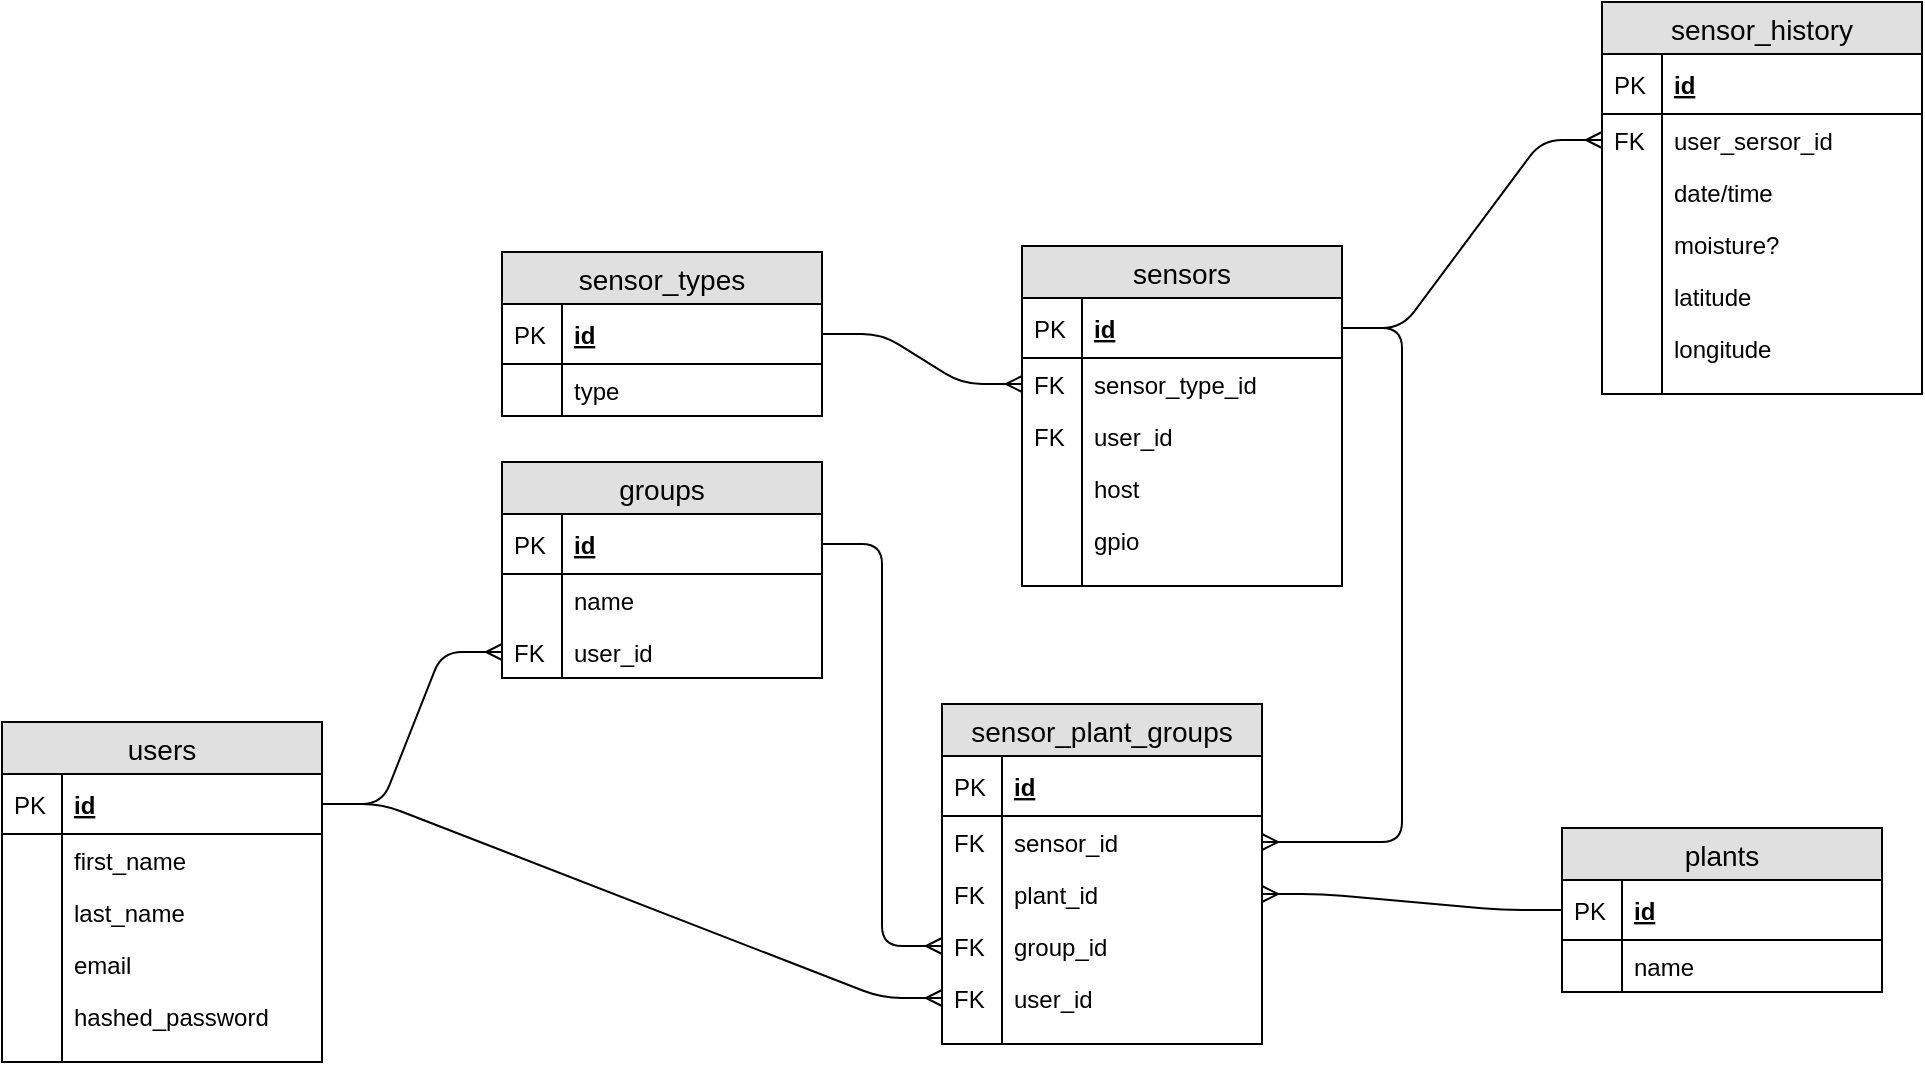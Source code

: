 <mxfile version="12.3.3" type="github" pages="1">
  <diagram id="MhqscBjMdHreHNnrETDg" name="Page-1">
    <mxGraphModel dx="1847" dy="1744" grid="1" gridSize="10" guides="1" tooltips="1" connect="1" arrows="1" fold="1" page="1" pageScale="1" pageWidth="850" pageHeight="1100" math="0" shadow="0">
      <root>
        <mxCell id="0"/>
        <mxCell id="1" parent="0"/>
        <mxCell id="bkFo6INZ_vl38a5Fbl8--2" value="users" style="swimlane;fontStyle=0;childLayout=stackLayout;horizontal=1;startSize=26;fillColor=#e0e0e0;horizontalStack=0;resizeParent=1;resizeParentMax=0;resizeLast=0;collapsible=1;marginBottom=0;swimlaneFillColor=#ffffff;align=center;fontSize=14;" parent="1" vertex="1">
          <mxGeometry x="-300" y="-10" width="160" height="170" as="geometry"/>
        </mxCell>
        <mxCell id="bkFo6INZ_vl38a5Fbl8--3" value="id" style="shape=partialRectangle;top=0;left=0;right=0;bottom=1;align=left;verticalAlign=middle;fillColor=none;spacingLeft=34;spacingRight=4;overflow=hidden;rotatable=0;points=[[0,0.5],[1,0.5]];portConstraint=eastwest;dropTarget=0;fontStyle=5;fontSize=12;" parent="bkFo6INZ_vl38a5Fbl8--2" vertex="1">
          <mxGeometry y="26" width="160" height="30" as="geometry"/>
        </mxCell>
        <mxCell id="bkFo6INZ_vl38a5Fbl8--4" value="PK" style="shape=partialRectangle;top=0;left=0;bottom=0;fillColor=none;align=left;verticalAlign=middle;spacingLeft=4;spacingRight=4;overflow=hidden;rotatable=0;points=[];portConstraint=eastwest;part=1;fontSize=12;" parent="bkFo6INZ_vl38a5Fbl8--3" vertex="1" connectable="0">
          <mxGeometry width="30" height="30" as="geometry"/>
        </mxCell>
        <mxCell id="bkFo6INZ_vl38a5Fbl8--5" value="first_name" style="shape=partialRectangle;top=0;left=0;right=0;bottom=0;align=left;verticalAlign=top;fillColor=none;spacingLeft=34;spacingRight=4;overflow=hidden;rotatable=0;points=[[0,0.5],[1,0.5]];portConstraint=eastwest;dropTarget=0;fontSize=12;" parent="bkFo6INZ_vl38a5Fbl8--2" vertex="1">
          <mxGeometry y="56" width="160" height="26" as="geometry"/>
        </mxCell>
        <mxCell id="bkFo6INZ_vl38a5Fbl8--6" value="" style="shape=partialRectangle;top=0;left=0;bottom=0;fillColor=none;align=left;verticalAlign=top;spacingLeft=4;spacingRight=4;overflow=hidden;rotatable=0;points=[];portConstraint=eastwest;part=1;fontSize=12;" parent="bkFo6INZ_vl38a5Fbl8--5" vertex="1" connectable="0">
          <mxGeometry width="30" height="26" as="geometry"/>
        </mxCell>
        <mxCell id="bkFo6INZ_vl38a5Fbl8--7" value="last_name" style="shape=partialRectangle;top=0;left=0;right=0;bottom=0;align=left;verticalAlign=top;fillColor=none;spacingLeft=34;spacingRight=4;overflow=hidden;rotatable=0;points=[[0,0.5],[1,0.5]];portConstraint=eastwest;dropTarget=0;fontSize=12;" parent="bkFo6INZ_vl38a5Fbl8--2" vertex="1">
          <mxGeometry y="82" width="160" height="26" as="geometry"/>
        </mxCell>
        <mxCell id="bkFo6INZ_vl38a5Fbl8--8" value="" style="shape=partialRectangle;top=0;left=0;bottom=0;fillColor=none;align=left;verticalAlign=top;spacingLeft=4;spacingRight=4;overflow=hidden;rotatable=0;points=[];portConstraint=eastwest;part=1;fontSize=12;" parent="bkFo6INZ_vl38a5Fbl8--7" vertex="1" connectable="0">
          <mxGeometry width="30" height="26" as="geometry"/>
        </mxCell>
        <mxCell id="bkFo6INZ_vl38a5Fbl8--13" value="email" style="shape=partialRectangle;top=0;left=0;right=0;bottom=0;align=left;verticalAlign=top;fillColor=none;spacingLeft=34;spacingRight=4;overflow=hidden;rotatable=0;points=[[0,0.5],[1,0.5]];portConstraint=eastwest;dropTarget=0;fontSize=12;" parent="bkFo6INZ_vl38a5Fbl8--2" vertex="1">
          <mxGeometry y="108" width="160" height="26" as="geometry"/>
        </mxCell>
        <mxCell id="bkFo6INZ_vl38a5Fbl8--14" value="" style="shape=partialRectangle;top=0;left=0;bottom=0;fillColor=none;align=left;verticalAlign=top;spacingLeft=4;spacingRight=4;overflow=hidden;rotatable=0;points=[];portConstraint=eastwest;part=1;fontSize=12;" parent="bkFo6INZ_vl38a5Fbl8--13" vertex="1" connectable="0">
          <mxGeometry width="30" height="26" as="geometry"/>
        </mxCell>
        <mxCell id="bkFo6INZ_vl38a5Fbl8--9" value="hashed_password" style="shape=partialRectangle;top=0;left=0;right=0;bottom=0;align=left;verticalAlign=top;fillColor=none;spacingLeft=34;spacingRight=4;overflow=hidden;rotatable=0;points=[[0,0.5],[1,0.5]];portConstraint=eastwest;dropTarget=0;fontSize=12;" parent="bkFo6INZ_vl38a5Fbl8--2" vertex="1">
          <mxGeometry y="134" width="160" height="26" as="geometry"/>
        </mxCell>
        <mxCell id="bkFo6INZ_vl38a5Fbl8--10" value="" style="shape=partialRectangle;top=0;left=0;bottom=0;fillColor=none;align=left;verticalAlign=top;spacingLeft=4;spacingRight=4;overflow=hidden;rotatable=0;points=[];portConstraint=eastwest;part=1;fontSize=12;" parent="bkFo6INZ_vl38a5Fbl8--9" vertex="1" connectable="0">
          <mxGeometry width="30" height="26" as="geometry"/>
        </mxCell>
        <mxCell id="bkFo6INZ_vl38a5Fbl8--11" value="" style="shape=partialRectangle;top=0;left=0;right=0;bottom=0;align=left;verticalAlign=top;fillColor=none;spacingLeft=34;spacingRight=4;overflow=hidden;rotatable=0;points=[[0,0.5],[1,0.5]];portConstraint=eastwest;dropTarget=0;fontSize=12;" parent="bkFo6INZ_vl38a5Fbl8--2" vertex="1">
          <mxGeometry y="160" width="160" height="10" as="geometry"/>
        </mxCell>
        <mxCell id="bkFo6INZ_vl38a5Fbl8--12" value="" style="shape=partialRectangle;top=0;left=0;bottom=0;fillColor=none;align=left;verticalAlign=top;spacingLeft=4;spacingRight=4;overflow=hidden;rotatable=0;points=[];portConstraint=eastwest;part=1;fontSize=12;" parent="bkFo6INZ_vl38a5Fbl8--11" vertex="1" connectable="0">
          <mxGeometry width="30" height="10" as="geometry"/>
        </mxCell>
        <mxCell id="bkFo6INZ_vl38a5Fbl8--15" value="plants" style="swimlane;fontStyle=0;childLayout=stackLayout;horizontal=1;startSize=26;fillColor=#e0e0e0;horizontalStack=0;resizeParent=1;resizeParentMax=0;resizeLast=0;collapsible=1;marginBottom=0;swimlaneFillColor=#ffffff;align=center;fontSize=14;" parent="1" vertex="1">
          <mxGeometry x="480" y="43" width="160" height="82" as="geometry"/>
        </mxCell>
        <mxCell id="bkFo6INZ_vl38a5Fbl8--16" value="id" style="shape=partialRectangle;top=0;left=0;right=0;bottom=1;align=left;verticalAlign=middle;fillColor=none;spacingLeft=34;spacingRight=4;overflow=hidden;rotatable=0;points=[[0,0.5],[1,0.5]];portConstraint=eastwest;dropTarget=0;fontStyle=5;fontSize=12;" parent="bkFo6INZ_vl38a5Fbl8--15" vertex="1">
          <mxGeometry y="26" width="160" height="30" as="geometry"/>
        </mxCell>
        <mxCell id="bkFo6INZ_vl38a5Fbl8--17" value="PK" style="shape=partialRectangle;top=0;left=0;bottom=0;fillColor=none;align=left;verticalAlign=middle;spacingLeft=4;spacingRight=4;overflow=hidden;rotatable=0;points=[];portConstraint=eastwest;part=1;fontSize=12;" parent="bkFo6INZ_vl38a5Fbl8--16" vertex="1" connectable="0">
          <mxGeometry width="30" height="30" as="geometry"/>
        </mxCell>
        <mxCell id="bkFo6INZ_vl38a5Fbl8--113" value="name" style="shape=partialRectangle;top=0;left=0;right=0;bottom=0;align=left;verticalAlign=top;fillColor=none;spacingLeft=34;spacingRight=4;overflow=hidden;rotatable=0;points=[[0,0.5],[1,0.5]];portConstraint=eastwest;dropTarget=0;fontSize=12;" parent="bkFo6INZ_vl38a5Fbl8--15" vertex="1">
          <mxGeometry y="56" width="160" height="26" as="geometry"/>
        </mxCell>
        <mxCell id="bkFo6INZ_vl38a5Fbl8--114" value="" style="shape=partialRectangle;top=0;left=0;bottom=0;fillColor=none;align=left;verticalAlign=top;spacingLeft=4;spacingRight=4;overflow=hidden;rotatable=0;points=[];portConstraint=eastwest;part=1;fontSize=12;" parent="bkFo6INZ_vl38a5Fbl8--113" vertex="1" connectable="0">
          <mxGeometry width="30" height="26" as="geometry"/>
        </mxCell>
        <mxCell id="bkFo6INZ_vl38a5Fbl8--27" value="" style="edgeStyle=entityRelationEdgeStyle;fontSize=12;html=1;endArrow=ERmany;exitX=1;exitY=0.5;exitDx=0;exitDy=0;" parent="1" source="bkFo6INZ_vl38a5Fbl8--3" target="O46X3Vk8pybgdmjA7Gx_-9" edge="1">
          <mxGeometry width="100" height="100" relative="1" as="geometry">
            <mxPoint x="210" y="120" as="sourcePoint"/>
            <mxPoint x="110" y="350" as="targetPoint"/>
          </mxGeometry>
        </mxCell>
        <mxCell id="bkFo6INZ_vl38a5Fbl8--53" value="sensor_types" style="swimlane;fontStyle=0;childLayout=stackLayout;horizontal=1;startSize=26;fillColor=#e0e0e0;horizontalStack=0;resizeParent=1;resizeParentMax=0;resizeLast=0;collapsible=1;marginBottom=0;swimlaneFillColor=#ffffff;align=center;fontSize=14;" parent="1" vertex="1">
          <mxGeometry x="-50" y="-245" width="160" height="82" as="geometry"/>
        </mxCell>
        <mxCell id="bkFo6INZ_vl38a5Fbl8--54" value="id" style="shape=partialRectangle;top=0;left=0;right=0;bottom=1;align=left;verticalAlign=middle;fillColor=none;spacingLeft=34;spacingRight=4;overflow=hidden;rotatable=0;points=[[0,0.5],[1,0.5]];portConstraint=eastwest;dropTarget=0;fontStyle=5;fontSize=12;" parent="bkFo6INZ_vl38a5Fbl8--53" vertex="1">
          <mxGeometry y="26" width="160" height="30" as="geometry"/>
        </mxCell>
        <mxCell id="bkFo6INZ_vl38a5Fbl8--55" value="PK" style="shape=partialRectangle;top=0;left=0;bottom=0;fillColor=none;align=left;verticalAlign=middle;spacingLeft=4;spacingRight=4;overflow=hidden;rotatable=0;points=[];portConstraint=eastwest;part=1;fontSize=12;" parent="bkFo6INZ_vl38a5Fbl8--54" vertex="1" connectable="0">
          <mxGeometry width="30" height="30" as="geometry"/>
        </mxCell>
        <mxCell id="bkFo6INZ_vl38a5Fbl8--56" value="type" style="shape=partialRectangle;top=0;left=0;right=0;bottom=0;align=left;verticalAlign=top;fillColor=none;spacingLeft=34;spacingRight=4;overflow=hidden;rotatable=0;points=[[0,0.5],[1,0.5]];portConstraint=eastwest;dropTarget=0;fontSize=12;" parent="bkFo6INZ_vl38a5Fbl8--53" vertex="1">
          <mxGeometry y="56" width="160" height="26" as="geometry"/>
        </mxCell>
        <mxCell id="bkFo6INZ_vl38a5Fbl8--57" value="" style="shape=partialRectangle;top=0;left=0;bottom=0;fillColor=none;align=left;verticalAlign=top;spacingLeft=4;spacingRight=4;overflow=hidden;rotatable=0;points=[];portConstraint=eastwest;part=1;fontSize=12;" parent="bkFo6INZ_vl38a5Fbl8--56" vertex="1" connectable="0">
          <mxGeometry width="30" height="26" as="geometry"/>
        </mxCell>
        <mxCell id="bkFo6INZ_vl38a5Fbl8--75" value="" style="edgeStyle=entityRelationEdgeStyle;fontSize=12;html=1;endArrow=ERmany;entryX=0;entryY=0.5;entryDx=0;entryDy=0;" parent="1" source="bkFo6INZ_vl38a5Fbl8--54" target="bkFo6INZ_vl38a5Fbl8--90" edge="1">
          <mxGeometry width="100" height="100" relative="1" as="geometry">
            <mxPoint x="90" y="20" as="sourcePoint"/>
            <mxPoint x="450" y="150" as="targetPoint"/>
          </mxGeometry>
        </mxCell>
        <mxCell id="bkFo6INZ_vl38a5Fbl8--87" value="sensors" style="swimlane;fontStyle=0;childLayout=stackLayout;horizontal=1;startSize=26;fillColor=#e0e0e0;horizontalStack=0;resizeParent=1;resizeParentMax=0;resizeLast=0;collapsible=1;marginBottom=0;swimlaneFillColor=#ffffff;align=center;fontSize=14;" parent="1" vertex="1">
          <mxGeometry x="210" y="-248" width="160" height="170" as="geometry"/>
        </mxCell>
        <mxCell id="bkFo6INZ_vl38a5Fbl8--88" value="id" style="shape=partialRectangle;top=0;left=0;right=0;bottom=1;align=left;verticalAlign=middle;fillColor=none;spacingLeft=34;spacingRight=4;overflow=hidden;rotatable=0;points=[[0,0.5],[1,0.5]];portConstraint=eastwest;dropTarget=0;fontStyle=5;fontSize=12;" parent="bkFo6INZ_vl38a5Fbl8--87" vertex="1">
          <mxGeometry y="26" width="160" height="30" as="geometry"/>
        </mxCell>
        <mxCell id="bkFo6INZ_vl38a5Fbl8--89" value="PK" style="shape=partialRectangle;top=0;left=0;bottom=0;fillColor=none;align=left;verticalAlign=middle;spacingLeft=4;spacingRight=4;overflow=hidden;rotatable=0;points=[];portConstraint=eastwest;part=1;fontSize=12;" parent="bkFo6INZ_vl38a5Fbl8--88" vertex="1" connectable="0">
          <mxGeometry width="30" height="30" as="geometry"/>
        </mxCell>
        <mxCell id="bkFo6INZ_vl38a5Fbl8--90" value="sensor_type_id" style="shape=partialRectangle;top=0;left=0;right=0;bottom=0;align=left;verticalAlign=top;fillColor=none;spacingLeft=34;spacingRight=4;overflow=hidden;rotatable=0;points=[[0,0.5],[1,0.5]];portConstraint=eastwest;dropTarget=0;fontSize=12;" parent="bkFo6INZ_vl38a5Fbl8--87" vertex="1">
          <mxGeometry y="56" width="160" height="26" as="geometry"/>
        </mxCell>
        <mxCell id="bkFo6INZ_vl38a5Fbl8--91" value="FK" style="shape=partialRectangle;top=0;left=0;bottom=0;fillColor=none;align=left;verticalAlign=top;spacingLeft=4;spacingRight=4;overflow=hidden;rotatable=0;points=[];portConstraint=eastwest;part=1;fontSize=12;" parent="bkFo6INZ_vl38a5Fbl8--90" vertex="1" connectable="0">
          <mxGeometry width="30" height="26" as="geometry"/>
        </mxCell>
        <mxCell id="bkFo6INZ_vl38a5Fbl8--92" value="user_id" style="shape=partialRectangle;top=0;left=0;right=0;bottom=0;align=left;verticalAlign=top;fillColor=none;spacingLeft=34;spacingRight=4;overflow=hidden;rotatable=0;points=[[0,0.5],[1,0.5]];portConstraint=eastwest;dropTarget=0;fontSize=12;" parent="bkFo6INZ_vl38a5Fbl8--87" vertex="1">
          <mxGeometry y="82" width="160" height="26" as="geometry"/>
        </mxCell>
        <mxCell id="bkFo6INZ_vl38a5Fbl8--93" value="FK" style="shape=partialRectangle;top=0;left=0;bottom=0;fillColor=none;align=left;verticalAlign=top;spacingLeft=4;spacingRight=4;overflow=hidden;rotatable=0;points=[];portConstraint=eastwest;part=1;fontSize=12;" parent="bkFo6INZ_vl38a5Fbl8--92" vertex="1" connectable="0">
          <mxGeometry width="30" height="26" as="geometry"/>
        </mxCell>
        <mxCell id="Fd1Yyd91e2m5ZtXEvojF-16" value="host" style="shape=partialRectangle;top=0;left=0;right=0;bottom=0;align=left;verticalAlign=top;fillColor=none;spacingLeft=34;spacingRight=4;overflow=hidden;rotatable=0;points=[[0,0.5],[1,0.5]];portConstraint=eastwest;dropTarget=0;fontSize=12;" parent="bkFo6INZ_vl38a5Fbl8--87" vertex="1">
          <mxGeometry y="108" width="160" height="26" as="geometry"/>
        </mxCell>
        <mxCell id="Fd1Yyd91e2m5ZtXEvojF-17" value="" style="shape=partialRectangle;top=0;left=0;bottom=0;fillColor=none;align=left;verticalAlign=top;spacingLeft=4;spacingRight=4;overflow=hidden;rotatable=0;points=[];portConstraint=eastwest;part=1;fontSize=12;" parent="Fd1Yyd91e2m5ZtXEvojF-16" vertex="1" connectable="0">
          <mxGeometry width="30" height="26" as="geometry"/>
        </mxCell>
        <mxCell id="Fd1Yyd91e2m5ZtXEvojF-18" value="gpio" style="shape=partialRectangle;top=0;left=0;right=0;bottom=0;align=left;verticalAlign=top;fillColor=none;spacingLeft=34;spacingRight=4;overflow=hidden;rotatable=0;points=[[0,0.5],[1,0.5]];portConstraint=eastwest;dropTarget=0;fontSize=12;" parent="bkFo6INZ_vl38a5Fbl8--87" vertex="1">
          <mxGeometry y="134" width="160" height="26" as="geometry"/>
        </mxCell>
        <mxCell id="Fd1Yyd91e2m5ZtXEvojF-19" value="" style="shape=partialRectangle;top=0;left=0;bottom=0;fillColor=none;align=left;verticalAlign=top;spacingLeft=4;spacingRight=4;overflow=hidden;rotatable=0;points=[];portConstraint=eastwest;part=1;fontSize=12;" parent="Fd1Yyd91e2m5ZtXEvojF-18" vertex="1" connectable="0">
          <mxGeometry width="30" height="26" as="geometry"/>
        </mxCell>
        <mxCell id="bkFo6INZ_vl38a5Fbl8--96" value="" style="shape=partialRectangle;top=0;left=0;right=0;bottom=0;align=left;verticalAlign=top;fillColor=none;spacingLeft=34;spacingRight=4;overflow=hidden;rotatable=0;points=[[0,0.5],[1,0.5]];portConstraint=eastwest;dropTarget=0;fontSize=12;" parent="bkFo6INZ_vl38a5Fbl8--87" vertex="1">
          <mxGeometry y="160" width="160" height="10" as="geometry"/>
        </mxCell>
        <mxCell id="bkFo6INZ_vl38a5Fbl8--97" value="" style="shape=partialRectangle;top=0;left=0;bottom=0;fillColor=none;align=left;verticalAlign=top;spacingLeft=4;spacingRight=4;overflow=hidden;rotatable=0;points=[];portConstraint=eastwest;part=1;fontSize=12;" parent="bkFo6INZ_vl38a5Fbl8--96" vertex="1" connectable="0">
          <mxGeometry width="30" height="10" as="geometry"/>
        </mxCell>
        <mxCell id="bkFo6INZ_vl38a5Fbl8--99" value="sensor_plant_groups" style="swimlane;fontStyle=0;childLayout=stackLayout;horizontal=1;startSize=26;fillColor=#e0e0e0;horizontalStack=0;resizeParent=1;resizeParentMax=0;resizeLast=0;collapsible=1;marginBottom=0;swimlaneFillColor=#ffffff;align=center;fontSize=14;" parent="1" vertex="1">
          <mxGeometry x="170" y="-19" width="160" height="170" as="geometry"/>
        </mxCell>
        <mxCell id="bkFo6INZ_vl38a5Fbl8--100" value="id" style="shape=partialRectangle;top=0;left=0;right=0;bottom=1;align=left;verticalAlign=middle;fillColor=none;spacingLeft=34;spacingRight=4;overflow=hidden;rotatable=0;points=[[0,0.5],[1,0.5]];portConstraint=eastwest;dropTarget=0;fontStyle=5;fontSize=12;" parent="bkFo6INZ_vl38a5Fbl8--99" vertex="1">
          <mxGeometry y="26" width="160" height="30" as="geometry"/>
        </mxCell>
        <mxCell id="bkFo6INZ_vl38a5Fbl8--101" value="PK" style="shape=partialRectangle;top=0;left=0;bottom=0;fillColor=none;align=left;verticalAlign=middle;spacingLeft=4;spacingRight=4;overflow=hidden;rotatable=0;points=[];portConstraint=eastwest;part=1;fontSize=12;" parent="bkFo6INZ_vl38a5Fbl8--100" vertex="1" connectable="0">
          <mxGeometry width="30" height="30" as="geometry"/>
        </mxCell>
        <mxCell id="bkFo6INZ_vl38a5Fbl8--102" value="sensor_id" style="shape=partialRectangle;top=0;left=0;right=0;bottom=0;align=left;verticalAlign=top;fillColor=none;spacingLeft=34;spacingRight=4;overflow=hidden;rotatable=0;points=[[0,0.5],[1,0.5]];portConstraint=eastwest;dropTarget=0;fontSize=12;" parent="bkFo6INZ_vl38a5Fbl8--99" vertex="1">
          <mxGeometry y="56" width="160" height="26" as="geometry"/>
        </mxCell>
        <mxCell id="bkFo6INZ_vl38a5Fbl8--103" value="FK" style="shape=partialRectangle;top=0;left=0;bottom=0;fillColor=none;align=left;verticalAlign=top;spacingLeft=4;spacingRight=4;overflow=hidden;rotatable=0;points=[];portConstraint=eastwest;part=1;fontSize=12;" parent="bkFo6INZ_vl38a5Fbl8--102" vertex="1" connectable="0">
          <mxGeometry width="30" height="26" as="geometry"/>
        </mxCell>
        <mxCell id="bkFo6INZ_vl38a5Fbl8--104" value="plant_id" style="shape=partialRectangle;top=0;left=0;right=0;bottom=0;align=left;verticalAlign=top;fillColor=none;spacingLeft=34;spacingRight=4;overflow=hidden;rotatable=0;points=[[0,0.5],[1,0.5]];portConstraint=eastwest;dropTarget=0;fontSize=12;" parent="bkFo6INZ_vl38a5Fbl8--99" vertex="1">
          <mxGeometry y="82" width="160" height="26" as="geometry"/>
        </mxCell>
        <mxCell id="bkFo6INZ_vl38a5Fbl8--105" value="FK" style="shape=partialRectangle;top=0;left=0;bottom=0;fillColor=none;align=left;verticalAlign=top;spacingLeft=4;spacingRight=4;overflow=hidden;rotatable=0;points=[];portConstraint=eastwest;part=1;fontSize=12;" parent="bkFo6INZ_vl38a5Fbl8--104" vertex="1" connectable="0">
          <mxGeometry width="30" height="26" as="geometry"/>
        </mxCell>
        <mxCell id="Fd1Yyd91e2m5ZtXEvojF-12" value="group_id" style="shape=partialRectangle;top=0;left=0;right=0;bottom=0;align=left;verticalAlign=top;fillColor=none;spacingLeft=34;spacingRight=4;overflow=hidden;rotatable=0;points=[[0,0.5],[1,0.5]];portConstraint=eastwest;dropTarget=0;fontSize=12;" parent="bkFo6INZ_vl38a5Fbl8--99" vertex="1">
          <mxGeometry y="108" width="160" height="26" as="geometry"/>
        </mxCell>
        <mxCell id="Fd1Yyd91e2m5ZtXEvojF-13" value="FK" style="shape=partialRectangle;top=0;left=0;bottom=0;fillColor=none;align=left;verticalAlign=top;spacingLeft=4;spacingRight=4;overflow=hidden;rotatable=0;points=[];portConstraint=eastwest;part=1;fontSize=12;" parent="Fd1Yyd91e2m5ZtXEvojF-12" vertex="1" connectable="0">
          <mxGeometry width="30" height="26" as="geometry"/>
        </mxCell>
        <mxCell id="O46X3Vk8pybgdmjA7Gx_-7" value="user_id" style="shape=partialRectangle;top=0;left=0;right=0;bottom=0;align=left;verticalAlign=top;fillColor=none;spacingLeft=34;spacingRight=4;overflow=hidden;rotatable=0;points=[[0,0.5],[1,0.5]];portConstraint=eastwest;dropTarget=0;fontSize=12;" parent="bkFo6INZ_vl38a5Fbl8--99" vertex="1">
          <mxGeometry y="134" width="160" height="26" as="geometry"/>
        </mxCell>
        <mxCell id="O46X3Vk8pybgdmjA7Gx_-8" value="FK" style="shape=partialRectangle;top=0;left=0;bottom=0;fillColor=none;align=left;verticalAlign=top;spacingLeft=4;spacingRight=4;overflow=hidden;rotatable=0;points=[];portConstraint=eastwest;part=1;fontSize=12;" parent="O46X3Vk8pybgdmjA7Gx_-7" vertex="1" connectable="0">
          <mxGeometry width="30" height="26" as="geometry"/>
        </mxCell>
        <mxCell id="bkFo6INZ_vl38a5Fbl8--108" value="" style="shape=partialRectangle;top=0;left=0;right=0;bottom=0;align=left;verticalAlign=top;fillColor=none;spacingLeft=34;spacingRight=4;overflow=hidden;rotatable=0;points=[[0,0.5],[1,0.5]];portConstraint=eastwest;dropTarget=0;fontSize=12;" parent="bkFo6INZ_vl38a5Fbl8--99" vertex="1">
          <mxGeometry y="160" width="160" height="10" as="geometry"/>
        </mxCell>
        <mxCell id="bkFo6INZ_vl38a5Fbl8--109" value="" style="shape=partialRectangle;top=0;left=0;bottom=0;fillColor=none;align=left;verticalAlign=top;spacingLeft=4;spacingRight=4;overflow=hidden;rotatable=0;points=[];portConstraint=eastwest;part=1;fontSize=12;" parent="bkFo6INZ_vl38a5Fbl8--108" vertex="1" connectable="0">
          <mxGeometry width="30" height="10" as="geometry"/>
        </mxCell>
        <mxCell id="bkFo6INZ_vl38a5Fbl8--111" value="" style="edgeStyle=entityRelationEdgeStyle;fontSize=12;html=1;endArrow=ERmany;" parent="1" source="bkFo6INZ_vl38a5Fbl8--88" target="bkFo6INZ_vl38a5Fbl8--102" edge="1">
          <mxGeometry width="100" height="100" relative="1" as="geometry">
            <mxPoint x="540" y="360" as="sourcePoint"/>
            <mxPoint x="640" y="260" as="targetPoint"/>
          </mxGeometry>
        </mxCell>
        <mxCell id="bkFo6INZ_vl38a5Fbl8--112" value="" style="edgeStyle=entityRelationEdgeStyle;fontSize=12;html=1;endArrow=ERmany;" parent="1" source="bkFo6INZ_vl38a5Fbl8--16" target="bkFo6INZ_vl38a5Fbl8--104" edge="1">
          <mxGeometry width="100" height="100" relative="1" as="geometry">
            <mxPoint x="520" y="220" as="sourcePoint"/>
            <mxPoint x="570" y="230" as="targetPoint"/>
          </mxGeometry>
        </mxCell>
        <mxCell id="Fd1Yyd91e2m5ZtXEvojF-1" value="groups" style="swimlane;fontStyle=0;childLayout=stackLayout;horizontal=1;startSize=26;fillColor=#e0e0e0;horizontalStack=0;resizeParent=1;resizeParentMax=0;resizeLast=0;collapsible=1;marginBottom=0;swimlaneFillColor=#ffffff;align=center;fontSize=14;" parent="1" vertex="1">
          <mxGeometry x="-50" y="-140" width="160" height="108" as="geometry"/>
        </mxCell>
        <mxCell id="Fd1Yyd91e2m5ZtXEvojF-2" value="id" style="shape=partialRectangle;top=0;left=0;right=0;bottom=1;align=left;verticalAlign=middle;fillColor=none;spacingLeft=34;spacingRight=4;overflow=hidden;rotatable=0;points=[[0,0.5],[1,0.5]];portConstraint=eastwest;dropTarget=0;fontStyle=5;fontSize=12;" parent="Fd1Yyd91e2m5ZtXEvojF-1" vertex="1">
          <mxGeometry y="26" width="160" height="30" as="geometry"/>
        </mxCell>
        <mxCell id="Fd1Yyd91e2m5ZtXEvojF-3" value="PK" style="shape=partialRectangle;top=0;left=0;bottom=0;fillColor=none;align=left;verticalAlign=middle;spacingLeft=4;spacingRight=4;overflow=hidden;rotatable=0;points=[];portConstraint=eastwest;part=1;fontSize=12;" parent="Fd1Yyd91e2m5ZtXEvojF-2" vertex="1" connectable="0">
          <mxGeometry width="30" height="30" as="geometry"/>
        </mxCell>
        <mxCell id="Fd1Yyd91e2m5ZtXEvojF-4" value="name" style="shape=partialRectangle;top=0;left=0;right=0;bottom=0;align=left;verticalAlign=top;fillColor=none;spacingLeft=34;spacingRight=4;overflow=hidden;rotatable=0;points=[[0,0.5],[1,0.5]];portConstraint=eastwest;dropTarget=0;fontSize=12;" parent="Fd1Yyd91e2m5ZtXEvojF-1" vertex="1">
          <mxGeometry y="56" width="160" height="26" as="geometry"/>
        </mxCell>
        <mxCell id="Fd1Yyd91e2m5ZtXEvojF-5" value="" style="shape=partialRectangle;top=0;left=0;bottom=0;fillColor=none;align=left;verticalAlign=top;spacingLeft=4;spacingRight=4;overflow=hidden;rotatable=0;points=[];portConstraint=eastwest;part=1;fontSize=12;" parent="Fd1Yyd91e2m5ZtXEvojF-4" vertex="1" connectable="0">
          <mxGeometry width="30" height="26" as="geometry"/>
        </mxCell>
        <mxCell id="O46X3Vk8pybgdmjA7Gx_-9" value="user_id" style="shape=partialRectangle;top=0;left=0;right=0;bottom=0;align=left;verticalAlign=top;fillColor=none;spacingLeft=34;spacingRight=4;overflow=hidden;rotatable=0;points=[[0,0.5],[1,0.5]];portConstraint=eastwest;dropTarget=0;fontSize=12;" parent="Fd1Yyd91e2m5ZtXEvojF-1" vertex="1">
          <mxGeometry y="82" width="160" height="26" as="geometry"/>
        </mxCell>
        <mxCell id="O46X3Vk8pybgdmjA7Gx_-10" value="FK" style="shape=partialRectangle;top=0;left=0;bottom=0;fillColor=none;align=left;verticalAlign=top;spacingLeft=4;spacingRight=4;overflow=hidden;rotatable=0;points=[];portConstraint=eastwest;part=1;fontSize=12;" parent="O46X3Vk8pybgdmjA7Gx_-9" vertex="1" connectable="0">
          <mxGeometry width="30" height="26" as="geometry"/>
        </mxCell>
        <mxCell id="Fd1Yyd91e2m5ZtXEvojF-14" value="" style="edgeStyle=entityRelationEdgeStyle;fontSize=12;html=1;endArrow=ERmany;" parent="1" source="Fd1Yyd91e2m5ZtXEvojF-2" target="Fd1Yyd91e2m5ZtXEvojF-12" edge="1">
          <mxGeometry width="100" height="100" relative="1" as="geometry">
            <mxPoint x="450" y="530" as="sourcePoint"/>
            <mxPoint x="550" y="430" as="targetPoint"/>
          </mxGeometry>
        </mxCell>
        <mxCell id="b3akrY6QmiMbRy60X3Mc-24" value="sensor_history" style="swimlane;fontStyle=0;childLayout=stackLayout;horizontal=1;startSize=26;fillColor=#e0e0e0;horizontalStack=0;resizeParent=1;resizeParentMax=0;resizeLast=0;collapsible=1;marginBottom=0;swimlaneFillColor=#ffffff;align=center;fontSize=14;" parent="1" vertex="1">
          <mxGeometry x="500" y="-370" width="160" height="196" as="geometry"/>
        </mxCell>
        <mxCell id="b3akrY6QmiMbRy60X3Mc-25" value="id" style="shape=partialRectangle;top=0;left=0;right=0;bottom=1;align=left;verticalAlign=middle;fillColor=none;spacingLeft=34;spacingRight=4;overflow=hidden;rotatable=0;points=[[0,0.5],[1,0.5]];portConstraint=eastwest;dropTarget=0;fontStyle=5;fontSize=12;" parent="b3akrY6QmiMbRy60X3Mc-24" vertex="1">
          <mxGeometry y="26" width="160" height="30" as="geometry"/>
        </mxCell>
        <mxCell id="b3akrY6QmiMbRy60X3Mc-26" value="PK" style="shape=partialRectangle;top=0;left=0;bottom=0;fillColor=none;align=left;verticalAlign=middle;spacingLeft=4;spacingRight=4;overflow=hidden;rotatable=0;points=[];portConstraint=eastwest;part=1;fontSize=12;" parent="b3akrY6QmiMbRy60X3Mc-25" vertex="1" connectable="0">
          <mxGeometry width="30" height="30" as="geometry"/>
        </mxCell>
        <mxCell id="b3akrY6QmiMbRy60X3Mc-39" value="user_sersor_id" style="shape=partialRectangle;top=0;left=0;right=0;bottom=0;align=left;verticalAlign=top;fillColor=none;spacingLeft=34;spacingRight=4;overflow=hidden;rotatable=0;points=[[0,0.5],[1,0.5]];portConstraint=eastwest;dropTarget=0;fontSize=12;" parent="b3akrY6QmiMbRy60X3Mc-24" vertex="1">
          <mxGeometry y="56" width="160" height="26" as="geometry"/>
        </mxCell>
        <mxCell id="b3akrY6QmiMbRy60X3Mc-40" value="FK" style="shape=partialRectangle;top=0;left=0;bottom=0;fillColor=none;align=left;verticalAlign=top;spacingLeft=4;spacingRight=4;overflow=hidden;rotatable=0;points=[];portConstraint=eastwest;part=1;fontSize=12;" parent="b3akrY6QmiMbRy60X3Mc-39" vertex="1" connectable="0">
          <mxGeometry width="30" height="26" as="geometry"/>
        </mxCell>
        <mxCell id="b3akrY6QmiMbRy60X3Mc-27" value="date/time" style="shape=partialRectangle;top=0;left=0;right=0;bottom=0;align=left;verticalAlign=top;fillColor=none;spacingLeft=34;spacingRight=4;overflow=hidden;rotatable=0;points=[[0,0.5],[1,0.5]];portConstraint=eastwest;dropTarget=0;fontSize=12;" parent="b3akrY6QmiMbRy60X3Mc-24" vertex="1">
          <mxGeometry y="82" width="160" height="26" as="geometry"/>
        </mxCell>
        <mxCell id="b3akrY6QmiMbRy60X3Mc-28" value="" style="shape=partialRectangle;top=0;left=0;bottom=0;fillColor=none;align=left;verticalAlign=top;spacingLeft=4;spacingRight=4;overflow=hidden;rotatable=0;points=[];portConstraint=eastwest;part=1;fontSize=12;" parent="b3akrY6QmiMbRy60X3Mc-27" vertex="1" connectable="0">
          <mxGeometry width="30" height="26" as="geometry"/>
        </mxCell>
        <mxCell id="b3akrY6QmiMbRy60X3Mc-37" value="moisture?" style="shape=partialRectangle;top=0;left=0;right=0;bottom=0;align=left;verticalAlign=top;fillColor=none;spacingLeft=34;spacingRight=4;overflow=hidden;rotatable=0;points=[[0,0.5],[1,0.5]];portConstraint=eastwest;dropTarget=0;fontSize=12;" parent="b3akrY6QmiMbRy60X3Mc-24" vertex="1">
          <mxGeometry y="108" width="160" height="26" as="geometry"/>
        </mxCell>
        <mxCell id="b3akrY6QmiMbRy60X3Mc-38" value="" style="shape=partialRectangle;top=0;left=0;bottom=0;fillColor=none;align=left;verticalAlign=top;spacingLeft=4;spacingRight=4;overflow=hidden;rotatable=0;points=[];portConstraint=eastwest;part=1;fontSize=12;" parent="b3akrY6QmiMbRy60X3Mc-37" vertex="1" connectable="0">
          <mxGeometry width="30" height="26" as="geometry"/>
        </mxCell>
        <mxCell id="b3akrY6QmiMbRy60X3Mc-7" value="latitude" style="shape=partialRectangle;top=0;left=0;right=0;bottom=0;align=left;verticalAlign=top;fillColor=none;spacingLeft=34;spacingRight=4;overflow=hidden;rotatable=0;points=[[0,0.5],[1,0.5]];portConstraint=eastwest;dropTarget=0;fontSize=12;" parent="b3akrY6QmiMbRy60X3Mc-24" vertex="1">
          <mxGeometry y="134" width="160" height="26" as="geometry"/>
        </mxCell>
        <mxCell id="b3akrY6QmiMbRy60X3Mc-8" value="" style="shape=partialRectangle;top=0;left=0;bottom=0;fillColor=none;align=left;verticalAlign=top;spacingLeft=4;spacingRight=4;overflow=hidden;rotatable=0;points=[];portConstraint=eastwest;part=1;fontSize=12;" parent="b3akrY6QmiMbRy60X3Mc-7" vertex="1" connectable="0">
          <mxGeometry width="30" height="26" as="geometry"/>
        </mxCell>
        <mxCell id="b3akrY6QmiMbRy60X3Mc-11" value="longitude" style="shape=partialRectangle;top=0;left=0;right=0;bottom=0;align=left;verticalAlign=top;fillColor=none;spacingLeft=34;spacingRight=4;overflow=hidden;rotatable=0;points=[[0,0.5],[1,0.5]];portConstraint=eastwest;dropTarget=0;fontSize=12;" parent="b3akrY6QmiMbRy60X3Mc-24" vertex="1">
          <mxGeometry y="160" width="160" height="26" as="geometry"/>
        </mxCell>
        <mxCell id="b3akrY6QmiMbRy60X3Mc-12" value="" style="shape=partialRectangle;top=0;left=0;bottom=0;fillColor=none;align=left;verticalAlign=top;spacingLeft=4;spacingRight=4;overflow=hidden;rotatable=0;points=[];portConstraint=eastwest;part=1;fontSize=12;" parent="b3akrY6QmiMbRy60X3Mc-11" vertex="1" connectable="0">
          <mxGeometry width="30" height="26" as="geometry"/>
        </mxCell>
        <mxCell id="b3akrY6QmiMbRy60X3Mc-33" value="" style="shape=partialRectangle;top=0;left=0;right=0;bottom=0;align=left;verticalAlign=top;fillColor=none;spacingLeft=34;spacingRight=4;overflow=hidden;rotatable=0;points=[[0,0.5],[1,0.5]];portConstraint=eastwest;dropTarget=0;fontSize=12;" parent="b3akrY6QmiMbRy60X3Mc-24" vertex="1">
          <mxGeometry y="186" width="160" height="10" as="geometry"/>
        </mxCell>
        <mxCell id="b3akrY6QmiMbRy60X3Mc-34" value="" style="shape=partialRectangle;top=0;left=0;bottom=0;fillColor=none;align=left;verticalAlign=top;spacingLeft=4;spacingRight=4;overflow=hidden;rotatable=0;points=[];portConstraint=eastwest;part=1;fontSize=12;" parent="b3akrY6QmiMbRy60X3Mc-33" vertex="1" connectable="0">
          <mxGeometry width="30" height="10" as="geometry"/>
        </mxCell>
        <mxCell id="b3akrY6QmiMbRy60X3Mc-44" value="" style="edgeStyle=entityRelationEdgeStyle;fontSize=12;html=1;endArrow=ERmany;" parent="1" source="bkFo6INZ_vl38a5Fbl8--88" target="b3akrY6QmiMbRy60X3Mc-39" edge="1">
          <mxGeometry width="100" height="100" relative="1" as="geometry">
            <mxPoint x="420" y="-229" as="sourcePoint"/>
            <mxPoint x="520" y="-329" as="targetPoint"/>
          </mxGeometry>
        </mxCell>
        <mxCell id="O46X3Vk8pybgdmjA7Gx_-6" value="" style="edgeStyle=entityRelationEdgeStyle;fontSize=12;html=1;endArrow=ERmany;entryX=0;entryY=0.5;entryDx=0;entryDy=0;" parent="1" source="bkFo6INZ_vl38a5Fbl8--3" target="O46X3Vk8pybgdmjA7Gx_-7" edge="1">
          <mxGeometry width="100" height="100" relative="1" as="geometry">
            <mxPoint x="-180" y="-37" as="sourcePoint"/>
            <mxPoint x="-80" y="-137" as="targetPoint"/>
          </mxGeometry>
        </mxCell>
      </root>
    </mxGraphModel>
  </diagram>
</mxfile>
